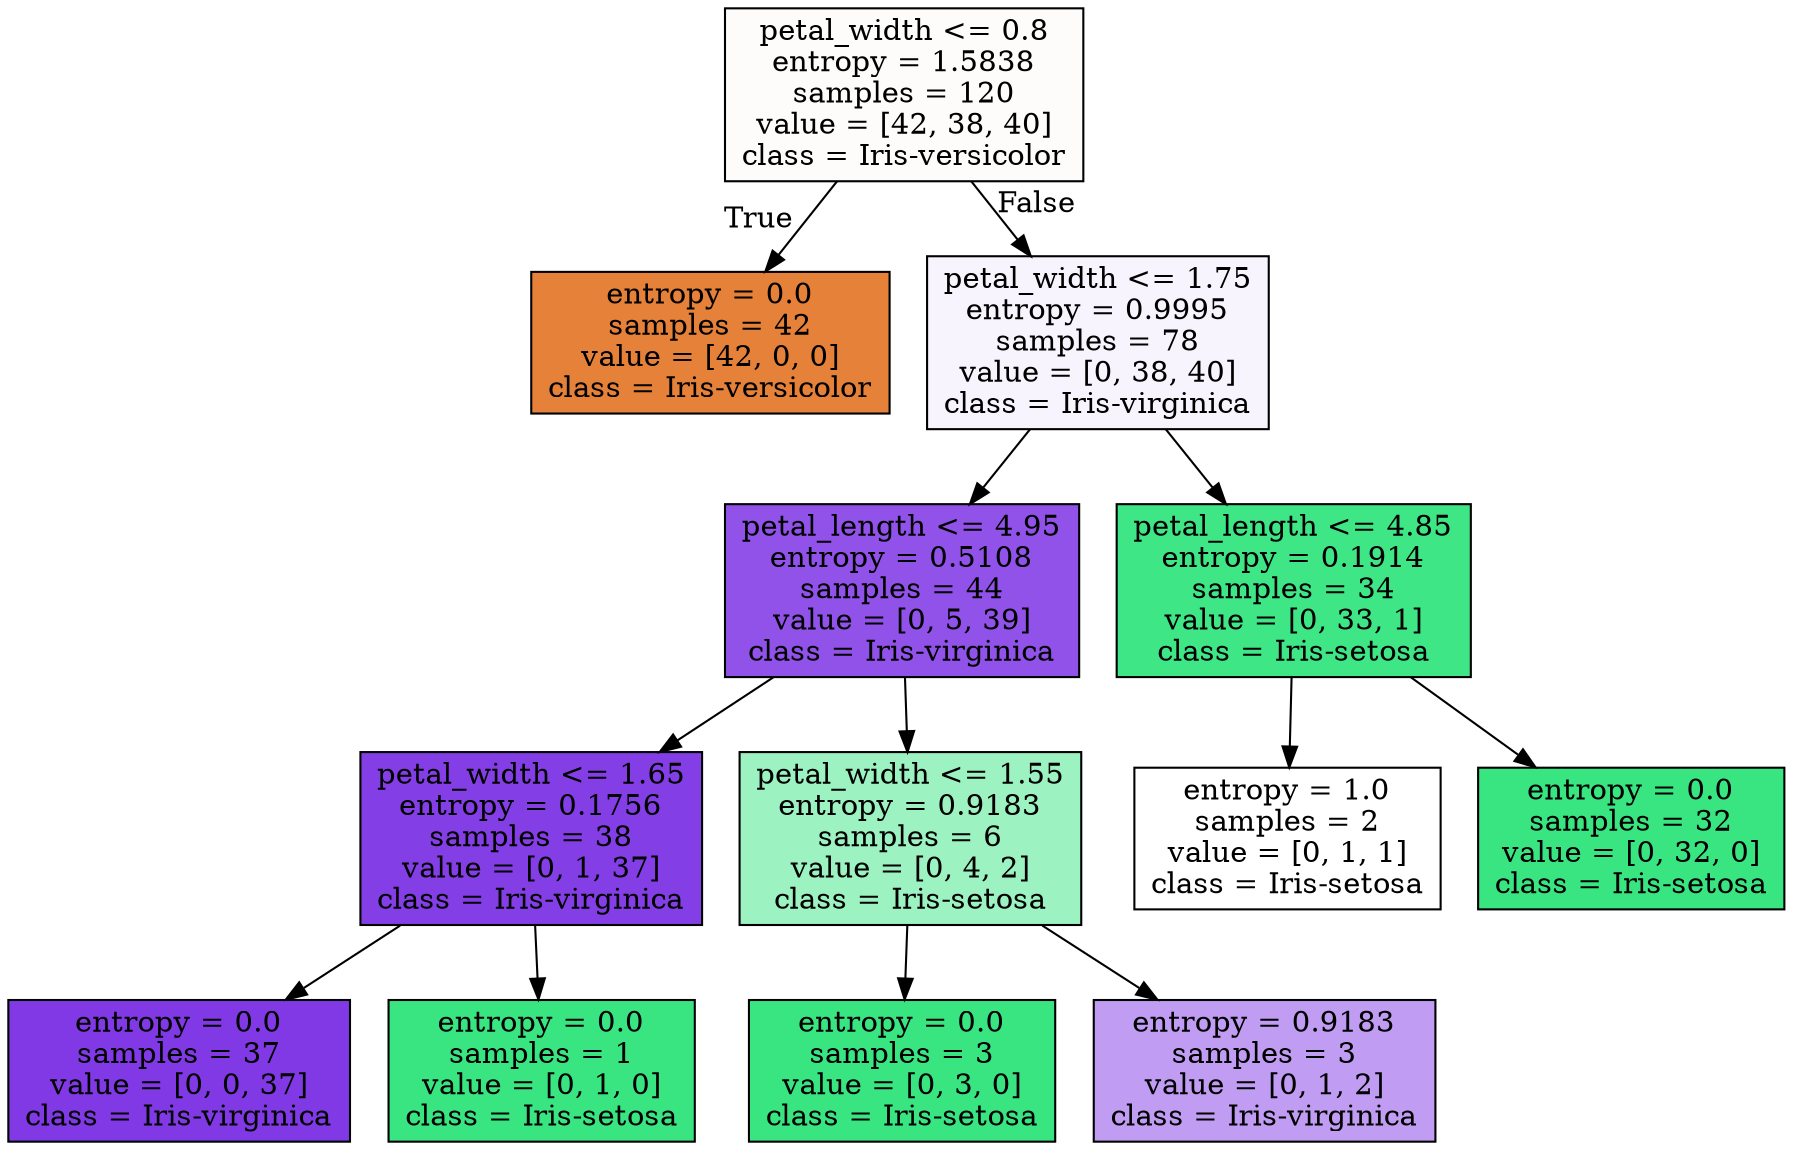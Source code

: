 digraph Tree {
node [shape=box, style="filled", color="black"] ;
0 [label="petal_width <= 0.8\nentropy = 1.5838\nsamples = 120\nvalue = [42, 38, 40]\nclass = Iris-versicolor", fillcolor="#e5813906"] ;
1 [label="entropy = 0.0\nsamples = 42\nvalue = [42, 0, 0]\nclass = Iris-versicolor", fillcolor="#e58139ff"] ;
0 -> 1 [labeldistance=2.5, labelangle=45, headlabel="True"] ;
2 [label="petal_width <= 1.75\nentropy = 0.9995\nsamples = 78\nvalue = [0, 38, 40]\nclass = Iris-virginica", fillcolor="#8139e50d"] ;
0 -> 2 [labeldistance=2.5, labelangle=-45, headlabel="False"] ;
3 [label="petal_length <= 4.95\nentropy = 0.5108\nsamples = 44\nvalue = [0, 5, 39]\nclass = Iris-virginica", fillcolor="#8139e5de"] ;
2 -> 3 ;
4 [label="petal_width <= 1.65\nentropy = 0.1756\nsamples = 38\nvalue = [0, 1, 37]\nclass = Iris-virginica", fillcolor="#8139e5f8"] ;
3 -> 4 ;
5 [label="entropy = 0.0\nsamples = 37\nvalue = [0, 0, 37]\nclass = Iris-virginica", fillcolor="#8139e5ff"] ;
4 -> 5 ;
6 [label="entropy = 0.0\nsamples = 1\nvalue = [0, 1, 0]\nclass = Iris-setosa", fillcolor="#39e581ff"] ;
4 -> 6 ;
7 [label="petal_width <= 1.55\nentropy = 0.9183\nsamples = 6\nvalue = [0, 4, 2]\nclass = Iris-setosa", fillcolor="#39e5817f"] ;
3 -> 7 ;
8 [label="entropy = 0.0\nsamples = 3\nvalue = [0, 3, 0]\nclass = Iris-setosa", fillcolor="#39e581ff"] ;
7 -> 8 ;
9 [label="entropy = 0.9183\nsamples = 3\nvalue = [0, 1, 2]\nclass = Iris-virginica", fillcolor="#8139e57f"] ;
7 -> 9 ;
10 [label="petal_length <= 4.85\nentropy = 0.1914\nsamples = 34\nvalue = [0, 33, 1]\nclass = Iris-setosa", fillcolor="#39e581f7"] ;
2 -> 10 ;
11 [label="entropy = 1.0\nsamples = 2\nvalue = [0, 1, 1]\nclass = Iris-setosa", fillcolor="#39e58100"] ;
10 -> 11 ;
12 [label="entropy = 0.0\nsamples = 32\nvalue = [0, 32, 0]\nclass = Iris-setosa", fillcolor="#39e581ff"] ;
10 -> 12 ;
}